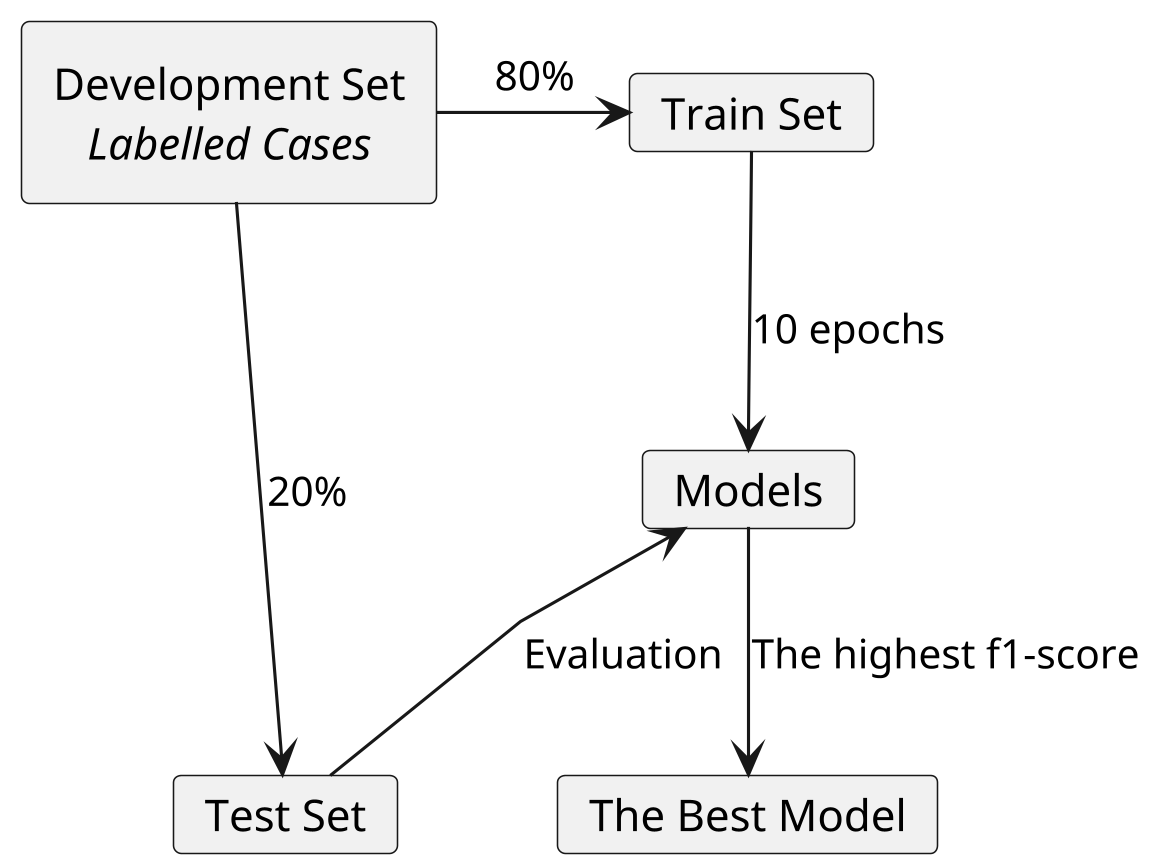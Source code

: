 @startuml dev
skinparam defaultTextAlignment center
skinparam linetype polyline
skinparam Dpi 300


' card lab1 as "Whether keep field"

' card lab2 as "The augmentation"

' card lab3 as "The datasize"

' card lab4 as "The augmented prediction"


rectangle data as "
Development Set
//Labelled Cases//"

card train as "Train Set"

together {
card test as "Test Set"

card model as "Models"
}
card output as "The Best Model"

data -r-> train : 80%

data -r-> test : 20%

train --> model : "10 epochs"

test -u-> model : "Evaluation"

model --> output : "The highest f1-score"

@enduml
